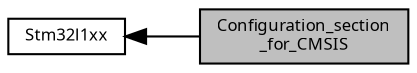 digraph "Configuration_section_for_CMSIS"
{
  edge [fontname="Sans",fontsize="8",labelfontname="Sans",labelfontsize="8"];
  node [fontname="Sans",fontsize="8",shape=record];
  rankdir=LR;
  Node1 [label="Stm32l1xx",height=0.2,width=0.4,color="black", fillcolor="white", style="filled",URL="$group__stm32l1xx.html"];
  Node0 [label="Configuration_section\l_for_CMSIS",height=0.2,width=0.4,color="black", fillcolor="grey75", style="filled", fontcolor="black"];
  Node1->Node0 [shape=plaintext, dir="back", style="solid"];
}
